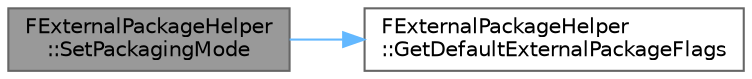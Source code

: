 digraph "FExternalPackageHelper::SetPackagingMode"
{
 // INTERACTIVE_SVG=YES
 // LATEX_PDF_SIZE
  bgcolor="transparent";
  edge [fontname=Helvetica,fontsize=10,labelfontname=Helvetica,labelfontsize=10];
  node [fontname=Helvetica,fontsize=10,shape=box,height=0.2,width=0.4];
  rankdir="LR";
  Node1 [id="Node000001",label="FExternalPackageHelper\l::SetPackagingMode",height=0.2,width=0.4,color="gray40", fillcolor="grey60", style="filled", fontcolor="black",tooltip="Set the object packaging mode."];
  Node1 -> Node2 [id="edge1_Node000001_Node000002",color="steelblue1",style="solid",tooltip=" "];
  Node2 [id="Node000002",label="FExternalPackageHelper\l::GetDefaultExternalPackageFlags",height=0.2,width=0.4,color="grey40", fillcolor="white", style="filled",URL="$da/da8/classFExternalPackageHelper.html#aa126ffe35220ba781053991d6afe287c",tooltip="Returns default external package flags used to create external packages."];
}
